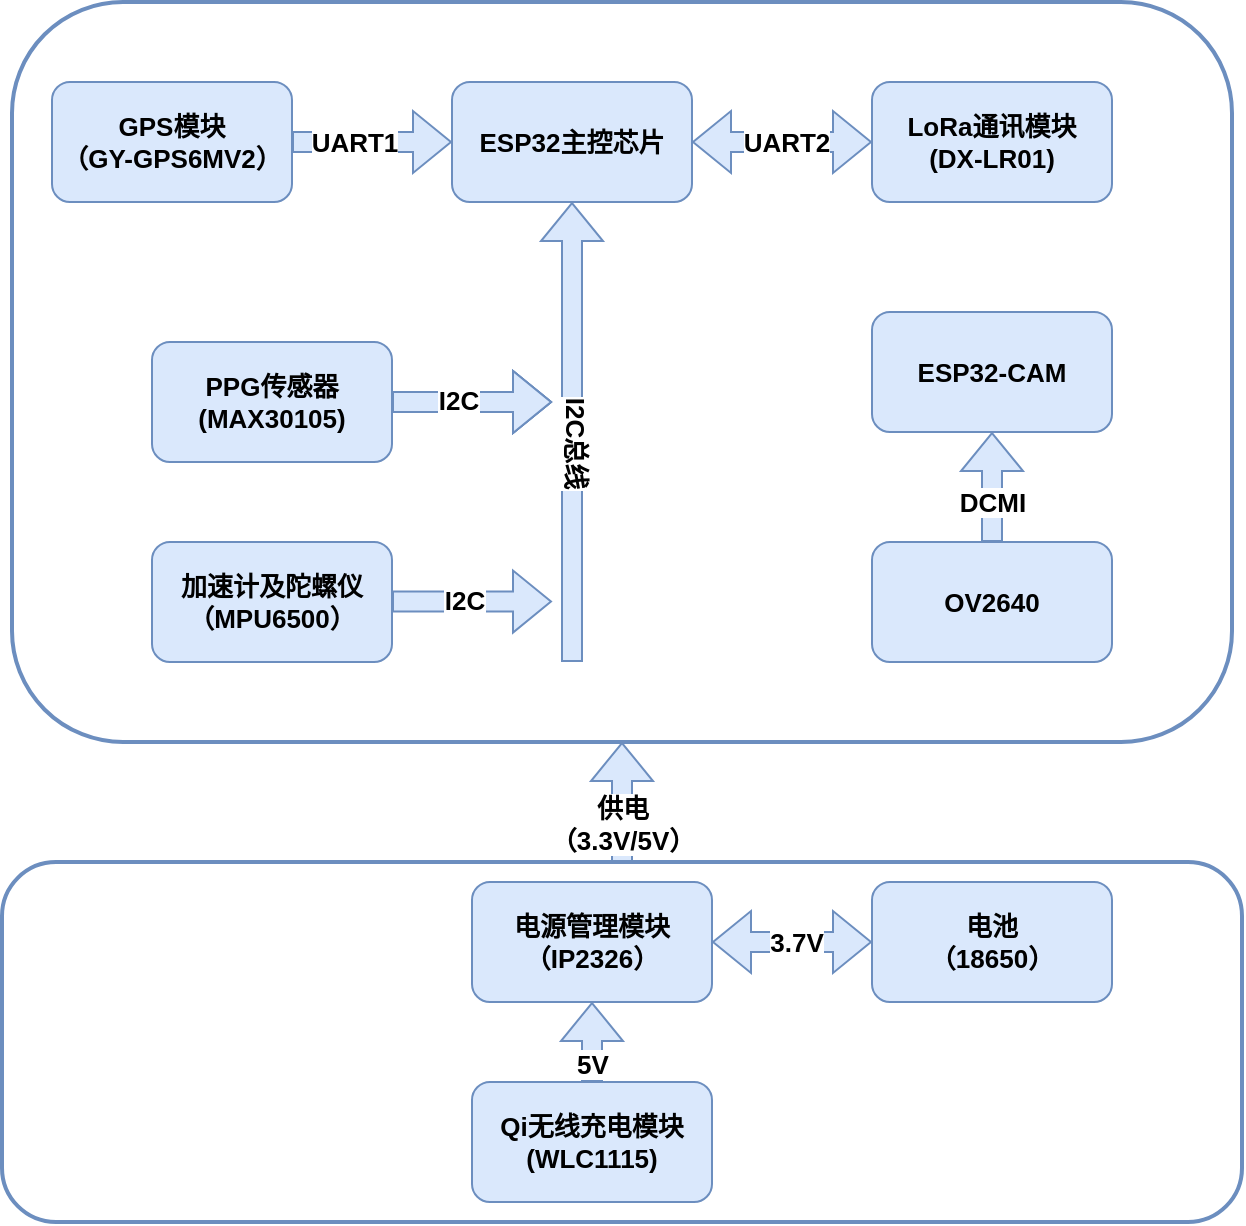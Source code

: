 <mxfile version="24.4.13" type="github">
  <diagram name="第 1 页" id="J0z3_Ed9CbgwDsMkElvY">
    <mxGraphModel dx="660" dy="914" grid="1" gridSize="10" guides="1" tooltips="1" connect="1" arrows="1" fold="1" page="1" pageScale="1" pageWidth="827" pageHeight="1169" math="0" shadow="0">
      <root>
        <mxCell id="0" />
        <mxCell id="1" parent="0" />
        <mxCell id="554hAEwk2BuZd1W8x5a2-22" value="" style="rounded=1;whiteSpace=wrap;html=1;fillColor=#FFFFFF;strokeColor=#6c8ebf;strokeWidth=2;fontSize=13;fontStyle=1" vertex="1" parent="1">
          <mxGeometry x="5" y="640" width="620" height="180" as="geometry" />
        </mxCell>
        <mxCell id="554hAEwk2BuZd1W8x5a2-21" value="" style="rounded=1;whiteSpace=wrap;html=1;fillColor=#FFFFFF;strokeColor=#6c8ebf;strokeWidth=2;fontSize=13;fontStyle=1" vertex="1" parent="1">
          <mxGeometry x="10" y="210" width="610" height="370" as="geometry" />
        </mxCell>
        <mxCell id="554hAEwk2BuZd1W8x5a2-1" value="ESP32主控芯片" style="rounded=1;whiteSpace=wrap;html=1;fillColor=#dae8fc;strokeColor=#6c8ebf;fontSize=13;fontStyle=1" vertex="1" parent="1">
          <mxGeometry x="230" y="250" width="120" height="60" as="geometry" />
        </mxCell>
        <mxCell id="554hAEwk2BuZd1W8x5a2-2" value="PPG传感器&lt;div style=&quot;font-size: 13px;&quot;&gt;(MAX30105)&lt;/div&gt;" style="rounded=1;whiteSpace=wrap;html=1;fillColor=#dae8fc;strokeColor=#6c8ebf;fontSize=13;fontStyle=1" vertex="1" parent="1">
          <mxGeometry x="80" y="380" width="120" height="60" as="geometry" />
        </mxCell>
        <mxCell id="554hAEwk2BuZd1W8x5a2-3" value="&lt;div style=&quot;font-size: 13px;&quot;&gt;加速计及陀螺仪&lt;/div&gt;（MPU6500）" style="rounded=1;whiteSpace=wrap;html=1;fillColor=#dae8fc;strokeColor=#6c8ebf;fontSize=13;fontStyle=1" vertex="1" parent="1">
          <mxGeometry x="80" y="480" width="120" height="60" as="geometry" />
        </mxCell>
        <mxCell id="554hAEwk2BuZd1W8x5a2-4" value="&lt;div style=&quot;font-size: 13px;&quot;&gt;GPS模块&lt;/div&gt;（GY-GPS6MV2）" style="rounded=1;whiteSpace=wrap;html=1;fillColor=#dae8fc;strokeColor=#6c8ebf;fontSize=13;fontStyle=1" vertex="1" parent="1">
          <mxGeometry x="30" y="250" width="120" height="60" as="geometry" />
        </mxCell>
        <mxCell id="554hAEwk2BuZd1W8x5a2-5" value="LoRa通讯模块&lt;div style=&quot;font-size: 13px;&quot;&gt;&lt;/div&gt;&lt;div style=&quot;font-size: 13px;&quot;&gt;(DX-LR01)&lt;/div&gt;" style="rounded=1;whiteSpace=wrap;html=1;fillColor=#dae8fc;strokeColor=#6c8ebf;fontSize=13;fontStyle=1" vertex="1" parent="1">
          <mxGeometry x="440" y="250" width="120" height="60" as="geometry" />
        </mxCell>
        <mxCell id="554hAEwk2BuZd1W8x5a2-6" value="电源管理模块&lt;div style=&quot;font-size: 13px;&quot;&gt;（IP2326）&lt;/div&gt;" style="rounded=1;whiteSpace=wrap;html=1;fillColor=#dae8fc;strokeColor=#6c8ebf;fontSize=13;fontStyle=1" vertex="1" parent="1">
          <mxGeometry x="240" y="650" width="120" height="60" as="geometry" />
        </mxCell>
        <mxCell id="554hAEwk2BuZd1W8x5a2-7" value="Qi无线充电模块&lt;div style=&quot;font-size: 13px;&quot;&gt;(WLC1115)&lt;/div&gt;" style="rounded=1;whiteSpace=wrap;html=1;fillColor=#dae8fc;strokeColor=#6c8ebf;fontSize=13;fontStyle=1" vertex="1" parent="1">
          <mxGeometry x="240" y="750" width="120" height="60" as="geometry" />
        </mxCell>
        <mxCell id="554hAEwk2BuZd1W8x5a2-8" value="电池&lt;div style=&quot;font-size: 13px;&quot;&gt;（18650）&lt;/div&gt;" style="rounded=1;whiteSpace=wrap;html=1;fillColor=#dae8fc;strokeColor=#6c8ebf;fontSize=13;fontStyle=1" vertex="1" parent="1">
          <mxGeometry x="440" y="650" width="120" height="60" as="geometry" />
        </mxCell>
        <mxCell id="554hAEwk2BuZd1W8x5a2-12" value="" style="shape=flexArrow;endArrow=classic;html=1;rounded=0;entryX=0.5;entryY=1;entryDx=0;entryDy=0;fillColor=#dae8fc;strokeColor=#6c8ebf;fontSize=13;fontStyle=1" edge="1" parent="1" target="554hAEwk2BuZd1W8x5a2-1">
          <mxGeometry width="50" height="50" relative="1" as="geometry">
            <mxPoint x="290" y="540" as="sourcePoint" />
            <mxPoint x="290" y="390" as="targetPoint" />
            <Array as="points" />
          </mxGeometry>
        </mxCell>
        <mxCell id="554hAEwk2BuZd1W8x5a2-13" value="I2C总线" style="edgeLabel;html=1;align=center;verticalAlign=middle;resizable=0;points=[];rotation=90;fontSize=13;fontStyle=1" vertex="1" connectable="0" parent="554hAEwk2BuZd1W8x5a2-12">
          <mxGeometry x="0.227" y="-2" relative="1" as="geometry">
            <mxPoint y="31" as="offset" />
          </mxGeometry>
        </mxCell>
        <mxCell id="554hAEwk2BuZd1W8x5a2-14" value="" style="shape=flexArrow;endArrow=classic;html=1;rounded=0;entryX=0;entryY=0.5;entryDx=0;entryDy=0;exitX=1;exitY=0.5;exitDx=0;exitDy=0;fillColor=#dae8fc;strokeColor=#6c8ebf;fontSize=13;fontStyle=1" edge="1" parent="1" source="554hAEwk2BuZd1W8x5a2-4" target="554hAEwk2BuZd1W8x5a2-1">
          <mxGeometry width="50" height="50" relative="1" as="geometry">
            <mxPoint x="180" y="300" as="sourcePoint" />
            <mxPoint x="230" y="250" as="targetPoint" />
          </mxGeometry>
        </mxCell>
        <mxCell id="554hAEwk2BuZd1W8x5a2-15" value="UART1" style="edgeLabel;html=1;align=center;verticalAlign=middle;resizable=0;points=[];fontSize=13;fontStyle=1" vertex="1" connectable="0" parent="554hAEwk2BuZd1W8x5a2-14">
          <mxGeometry x="-0.141" y="5" relative="1" as="geometry">
            <mxPoint x="-4" y="5" as="offset" />
          </mxGeometry>
        </mxCell>
        <mxCell id="554hAEwk2BuZd1W8x5a2-16" value="" style="shape=flexArrow;endArrow=classic;startArrow=classic;html=1;rounded=0;entryX=0;entryY=0.5;entryDx=0;entryDy=0;exitX=1;exitY=0.5;exitDx=0;exitDy=0;fillColor=#dae8fc;strokeColor=#6c8ebf;fontSize=13;fontStyle=1" edge="1" parent="1" source="554hAEwk2BuZd1W8x5a2-1" target="554hAEwk2BuZd1W8x5a2-5">
          <mxGeometry width="100" height="100" relative="1" as="geometry">
            <mxPoint x="320" y="380" as="sourcePoint" />
            <mxPoint x="390" y="270" as="targetPoint" />
          </mxGeometry>
        </mxCell>
        <mxCell id="554hAEwk2BuZd1W8x5a2-17" value="UART2" style="edgeLabel;html=1;align=center;verticalAlign=middle;resizable=0;points=[];fontSize=13;fontStyle=1" vertex="1" connectable="0" parent="554hAEwk2BuZd1W8x5a2-16">
          <mxGeometry x="0.039" y="3" relative="1" as="geometry">
            <mxPoint y="3" as="offset" />
          </mxGeometry>
        </mxCell>
        <mxCell id="554hAEwk2BuZd1W8x5a2-18" value="" style="shape=flexArrow;endArrow=classic;html=1;rounded=0;exitX=1;exitY=0.5;exitDx=0;exitDy=0;fillColor=#dae8fc;strokeColor=#6c8ebf;fontSize=13;fontStyle=1" edge="1" parent="1" source="554hAEwk2BuZd1W8x5a2-2">
          <mxGeometry width="50" height="50" relative="1" as="geometry">
            <mxPoint x="280" y="520" as="sourcePoint" />
            <mxPoint x="280" y="410" as="targetPoint" />
          </mxGeometry>
        </mxCell>
        <mxCell id="554hAEwk2BuZd1W8x5a2-19" value="" style="shape=flexArrow;endArrow=classic;html=1;rounded=0;exitX=1;exitY=0.5;exitDx=0;exitDy=0;fillColor=#dae8fc;strokeColor=#6c8ebf;fontSize=13;fontStyle=1" edge="1" parent="1">
          <mxGeometry width="50" height="50" relative="1" as="geometry">
            <mxPoint x="200" y="509.76" as="sourcePoint" />
            <mxPoint x="280" y="509.76" as="targetPoint" />
          </mxGeometry>
        </mxCell>
        <mxCell id="554hAEwk2BuZd1W8x5a2-32" value="I2C" style="edgeLabel;html=1;align=center;verticalAlign=middle;resizable=0;points=[];fontSize=13;fontStyle=1" vertex="1" connectable="0" parent="554hAEwk2BuZd1W8x5a2-19">
          <mxGeometry x="-0.104" y="1" relative="1" as="geometry">
            <mxPoint as="offset" />
          </mxGeometry>
        </mxCell>
        <mxCell id="554hAEwk2BuZd1W8x5a2-25" value="" style="shape=flexArrow;endArrow=classic;html=1;rounded=0;entryX=0.5;entryY=1;entryDx=0;entryDy=0;exitX=0.5;exitY=0;exitDx=0;exitDy=0;fillColor=#dae8fc;strokeColor=#6c8ebf;fontSize=13;fontStyle=1" edge="1" parent="1" source="554hAEwk2BuZd1W8x5a2-22" target="554hAEwk2BuZd1W8x5a2-21">
          <mxGeometry width="50" height="50" relative="1" as="geometry">
            <mxPoint x="300" y="640" as="sourcePoint" />
            <mxPoint x="350" y="590" as="targetPoint" />
          </mxGeometry>
        </mxCell>
        <mxCell id="554hAEwk2BuZd1W8x5a2-26" value="供电&lt;div style=&quot;font-size: 13px;&quot;&gt;（3.3V/5V）&lt;/div&gt;" style="edgeLabel;html=1;align=center;verticalAlign=middle;resizable=0;points=[];fontSize=13;fontStyle=1" vertex="1" connectable="0" parent="554hAEwk2BuZd1W8x5a2-25">
          <mxGeometry x="0.078" y="-2" relative="1" as="geometry">
            <mxPoint x="-2" y="13" as="offset" />
          </mxGeometry>
        </mxCell>
        <mxCell id="554hAEwk2BuZd1W8x5a2-27" value="" style="shape=flexArrow;endArrow=classic;html=1;rounded=0;exitX=1;exitY=0.5;exitDx=0;exitDy=0;fillColor=#dae8fc;strokeColor=#6c8ebf;fontSize=13;fontStyle=1" edge="1" parent="1" source="554hAEwk2BuZd1W8x5a2-2">
          <mxGeometry width="50" height="50" relative="1" as="geometry">
            <mxPoint x="200" y="410" as="sourcePoint" />
            <mxPoint x="280" y="410" as="targetPoint" />
            <Array as="points">
              <mxPoint x="240" y="410" />
            </Array>
          </mxGeometry>
        </mxCell>
        <mxCell id="554hAEwk2BuZd1W8x5a2-28" value="" style="shape=flexArrow;endArrow=classic;html=1;rounded=0;exitX=1;exitY=0.5;exitDx=0;exitDy=0;fillColor=#dae8fc;strokeColor=#6c8ebf;fontSize=13;fontStyle=1" edge="1" parent="1" source="554hAEwk2BuZd1W8x5a2-2">
          <mxGeometry width="50" height="50" relative="1" as="geometry">
            <mxPoint x="200" y="410" as="sourcePoint" />
            <mxPoint x="280" y="410" as="targetPoint" />
            <Array as="points" />
          </mxGeometry>
        </mxCell>
        <mxCell id="554hAEwk2BuZd1W8x5a2-31" value="I2C" style="edgeLabel;html=1;align=center;verticalAlign=middle;resizable=0;points=[];fontSize=13;fontStyle=1" vertex="1" connectable="0" parent="554hAEwk2BuZd1W8x5a2-28">
          <mxGeometry x="-0.188" y="1" relative="1" as="geometry">
            <mxPoint as="offset" />
          </mxGeometry>
        </mxCell>
        <mxCell id="554hAEwk2BuZd1W8x5a2-29" value="" style="shape=flexArrow;endArrow=classic;html=1;rounded=0;exitX=0.5;exitY=0;exitDx=0;exitDy=0;fillColor=#dae8fc;strokeColor=#6c8ebf;fontSize=13;fontStyle=1" edge="1" parent="1" source="554hAEwk2BuZd1W8x5a2-7" target="554hAEwk2BuZd1W8x5a2-6">
          <mxGeometry width="50" height="50" relative="1" as="geometry">
            <mxPoint x="260" y="760" as="sourcePoint" />
            <mxPoint x="310" y="710" as="targetPoint" />
          </mxGeometry>
        </mxCell>
        <mxCell id="554hAEwk2BuZd1W8x5a2-34" value="5V" style="edgeLabel;html=1;align=center;verticalAlign=middle;resizable=0;points=[];fontSize=13;fontStyle=1" vertex="1" connectable="0" parent="554hAEwk2BuZd1W8x5a2-29">
          <mxGeometry x="-0.383" y="-2" relative="1" as="geometry">
            <mxPoint x="-2" y="3" as="offset" />
          </mxGeometry>
        </mxCell>
        <mxCell id="554hAEwk2BuZd1W8x5a2-30" value="" style="shape=flexArrow;endArrow=classic;startArrow=classic;html=1;rounded=0;fillColor=#dae8fc;strokeColor=#6c8ebf;fontSize=13;fontStyle=1" edge="1" parent="1" source="554hAEwk2BuZd1W8x5a2-6" target="554hAEwk2BuZd1W8x5a2-8">
          <mxGeometry width="100" height="100" relative="1" as="geometry">
            <mxPoint x="240" y="550" as="sourcePoint" />
            <mxPoint x="340" y="450" as="targetPoint" />
          </mxGeometry>
        </mxCell>
        <mxCell id="554hAEwk2BuZd1W8x5a2-33" value="3.7V" style="edgeLabel;html=1;align=center;verticalAlign=middle;resizable=0;points=[];fontSize=13;fontStyle=1" vertex="1" connectable="0" parent="554hAEwk2BuZd1W8x5a2-30">
          <mxGeometry x="0.042" y="-4" relative="1" as="geometry">
            <mxPoint y="-4" as="offset" />
          </mxGeometry>
        </mxCell>
        <mxCell id="554hAEwk2BuZd1W8x5a2-35" value="ESP32-CAM" style="rounded=1;whiteSpace=wrap;html=1;fillColor=#dae8fc;strokeColor=#6c8ebf;fontSize=13;fontStyle=1" vertex="1" parent="1">
          <mxGeometry x="440" y="365" width="120" height="60" as="geometry" />
        </mxCell>
        <mxCell id="554hAEwk2BuZd1W8x5a2-36" value="OV2640" style="rounded=1;whiteSpace=wrap;html=1;fillColor=#dae8fc;strokeColor=#6c8ebf;fontSize=13;fontStyle=1" vertex="1" parent="1">
          <mxGeometry x="440" y="480" width="120" height="60" as="geometry" />
        </mxCell>
        <mxCell id="554hAEwk2BuZd1W8x5a2-37" value="" style="shape=flexArrow;endArrow=classic;html=1;rounded=0;fillColor=#dae8fc;strokeColor=#6c8ebf;fontStyle=1;fontSize=13;" edge="1" parent="1" source="554hAEwk2BuZd1W8x5a2-36" target="554hAEwk2BuZd1W8x5a2-35">
          <mxGeometry width="50" height="50" relative="1" as="geometry">
            <mxPoint x="371.85" y="450" as="sourcePoint" />
            <mxPoint x="369.998" y="500" as="targetPoint" />
          </mxGeometry>
        </mxCell>
        <mxCell id="554hAEwk2BuZd1W8x5a2-38" value="DCMI" style="edgeLabel;html=1;align=center;verticalAlign=middle;resizable=0;points=[];fontSize=13;fontStyle=1" vertex="1" connectable="0" parent="554hAEwk2BuZd1W8x5a2-37">
          <mxGeometry x="0.03" y="-3" relative="1" as="geometry">
            <mxPoint x="-3" y="8" as="offset" />
          </mxGeometry>
        </mxCell>
      </root>
    </mxGraphModel>
  </diagram>
</mxfile>
